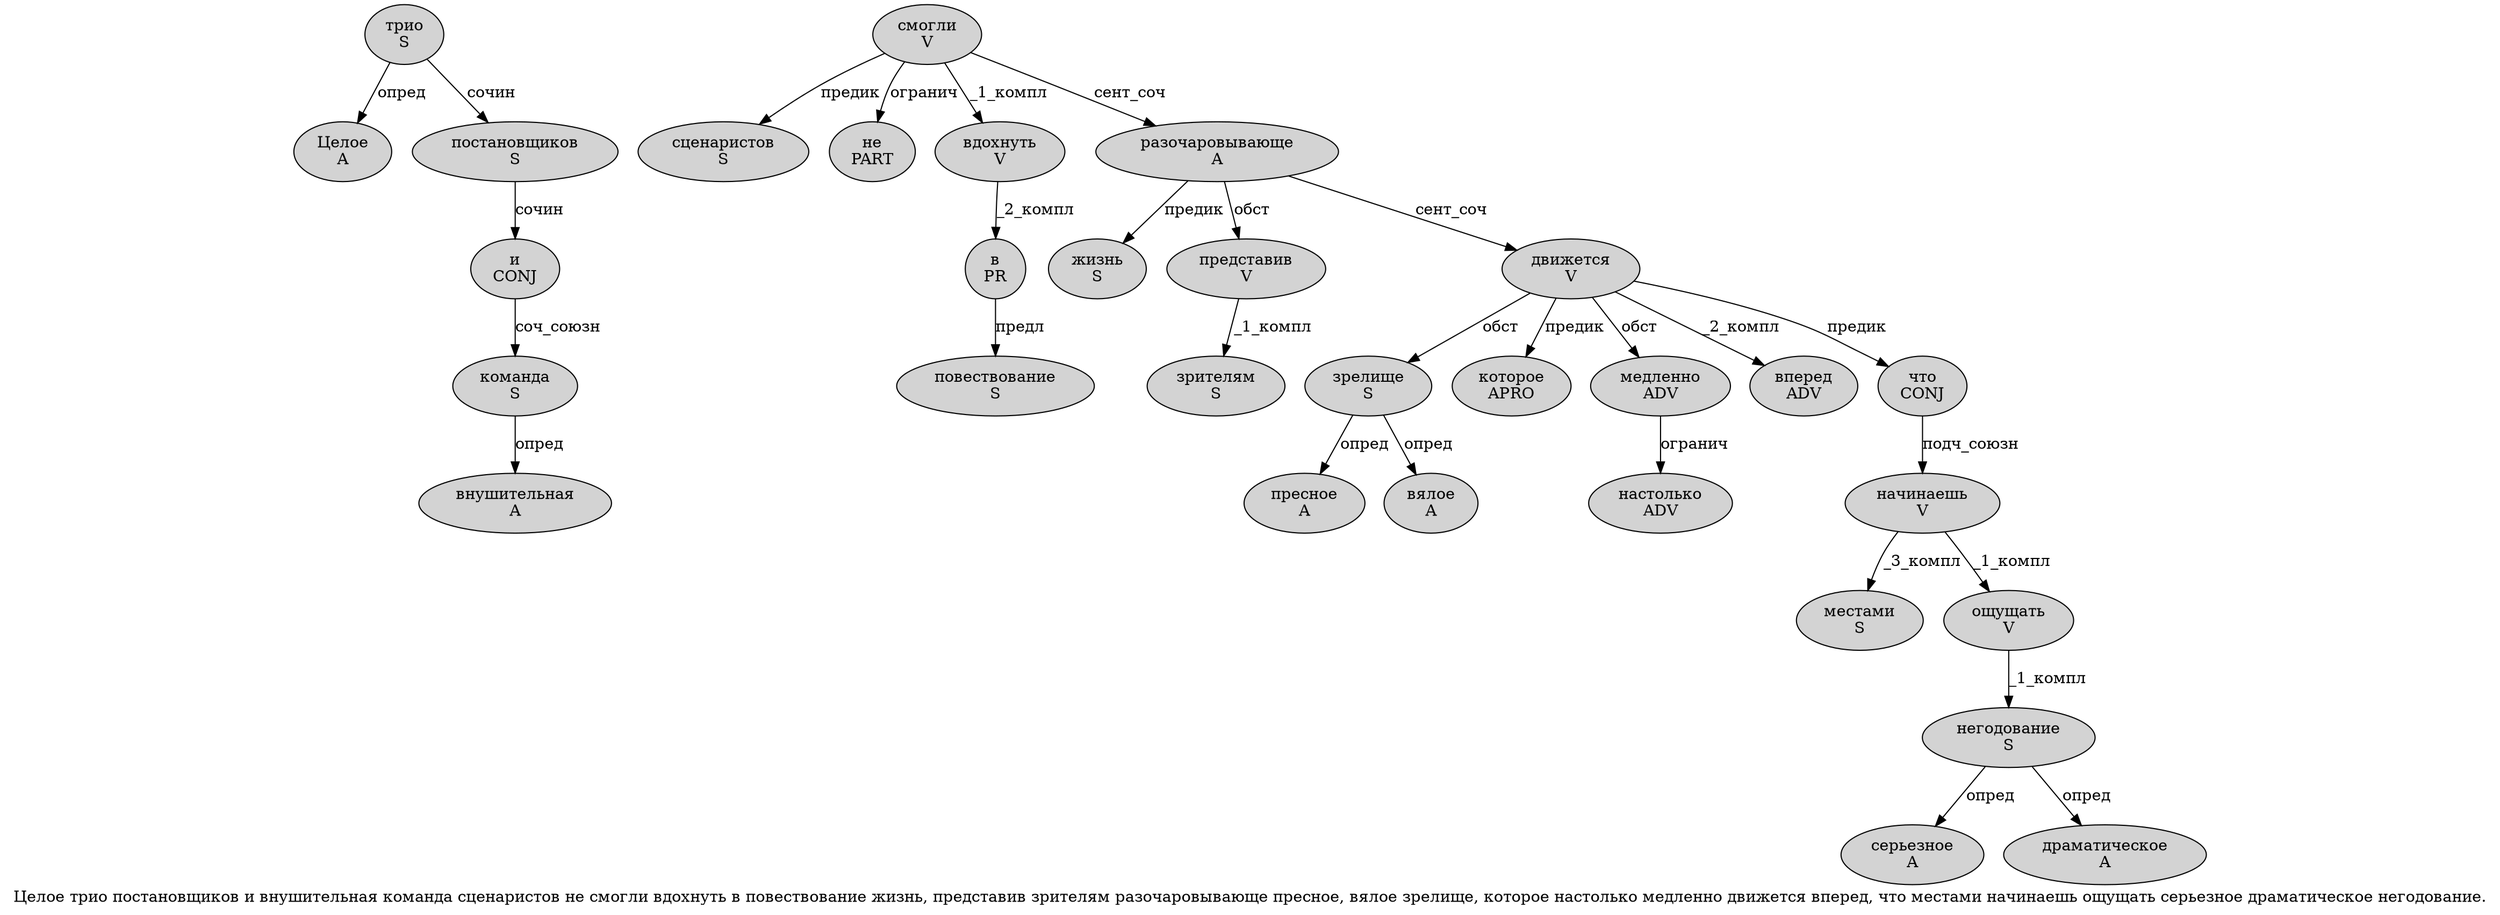 digraph SENTENCE_2854 {
	graph [label="Целое трио постановщиков и внушительная команда сценаристов не смогли вдохнуть в повествование жизнь, представив зрителям разочаровывающе пресное, вялое зрелище, которое настолько медленно движется вперед, что местами начинаешь ощущать серьезное драматическое негодование."]
	node [style=filled]
		0 [label="Целое
A" color="" fillcolor=lightgray penwidth=1 shape=ellipse]
		1 [label="трио
S" color="" fillcolor=lightgray penwidth=1 shape=ellipse]
		2 [label="постановщиков
S" color="" fillcolor=lightgray penwidth=1 shape=ellipse]
		3 [label="и
CONJ" color="" fillcolor=lightgray penwidth=1 shape=ellipse]
		4 [label="внушительная
A" color="" fillcolor=lightgray penwidth=1 shape=ellipse]
		5 [label="команда
S" color="" fillcolor=lightgray penwidth=1 shape=ellipse]
		6 [label="сценаристов
S" color="" fillcolor=lightgray penwidth=1 shape=ellipse]
		7 [label="не
PART" color="" fillcolor=lightgray penwidth=1 shape=ellipse]
		8 [label="смогли
V" color="" fillcolor=lightgray penwidth=1 shape=ellipse]
		9 [label="вдохнуть
V" color="" fillcolor=lightgray penwidth=1 shape=ellipse]
		10 [label="в
PR" color="" fillcolor=lightgray penwidth=1 shape=ellipse]
		11 [label="повествование
S" color="" fillcolor=lightgray penwidth=1 shape=ellipse]
		12 [label="жизнь
S" color="" fillcolor=lightgray penwidth=1 shape=ellipse]
		14 [label="представив
V" color="" fillcolor=lightgray penwidth=1 shape=ellipse]
		15 [label="зрителям
S" color="" fillcolor=lightgray penwidth=1 shape=ellipse]
		16 [label="разочаровывающе
A" color="" fillcolor=lightgray penwidth=1 shape=ellipse]
		17 [label="пресное
A" color="" fillcolor=lightgray penwidth=1 shape=ellipse]
		19 [label="вялое
A" color="" fillcolor=lightgray penwidth=1 shape=ellipse]
		20 [label="зрелище
S" color="" fillcolor=lightgray penwidth=1 shape=ellipse]
		22 [label="которое
APRO" color="" fillcolor=lightgray penwidth=1 shape=ellipse]
		23 [label="настолько
ADV" color="" fillcolor=lightgray penwidth=1 shape=ellipse]
		24 [label="медленно
ADV" color="" fillcolor=lightgray penwidth=1 shape=ellipse]
		25 [label="движется
V" color="" fillcolor=lightgray penwidth=1 shape=ellipse]
		26 [label="вперед
ADV" color="" fillcolor=lightgray penwidth=1 shape=ellipse]
		28 [label="что
CONJ" color="" fillcolor=lightgray penwidth=1 shape=ellipse]
		29 [label="местами
S" color="" fillcolor=lightgray penwidth=1 shape=ellipse]
		30 [label="начинаешь
V" color="" fillcolor=lightgray penwidth=1 shape=ellipse]
		31 [label="ощущать
V" color="" fillcolor=lightgray penwidth=1 shape=ellipse]
		32 [label="серьезное
A" color="" fillcolor=lightgray penwidth=1 shape=ellipse]
		33 [label="драматическое
A" color="" fillcolor=lightgray penwidth=1 shape=ellipse]
		34 [label="негодование
S" color="" fillcolor=lightgray penwidth=1 shape=ellipse]
			9 -> 10 [label="_2_компл"]
			1 -> 0 [label="опред"]
			1 -> 2 [label="сочин"]
			20 -> 17 [label="опред"]
			20 -> 19 [label="опред"]
			5 -> 4 [label="опред"]
			31 -> 34 [label="_1_компл"]
			28 -> 30 [label="подч_союзн"]
			14 -> 15 [label="_1_компл"]
			8 -> 6 [label="предик"]
			8 -> 7 [label="огранич"]
			8 -> 9 [label="_1_компл"]
			8 -> 16 [label="сент_соч"]
			16 -> 12 [label="предик"]
			16 -> 14 [label="обст"]
			16 -> 25 [label="сент_соч"]
			34 -> 32 [label="опред"]
			34 -> 33 [label="опред"]
			3 -> 5 [label="соч_союзн"]
			2 -> 3 [label="сочин"]
			25 -> 20 [label="обст"]
			25 -> 22 [label="предик"]
			25 -> 24 [label="обст"]
			25 -> 26 [label="_2_компл"]
			25 -> 28 [label="предик"]
			10 -> 11 [label="предл"]
			30 -> 29 [label="_3_компл"]
			30 -> 31 [label="_1_компл"]
			24 -> 23 [label="огранич"]
}